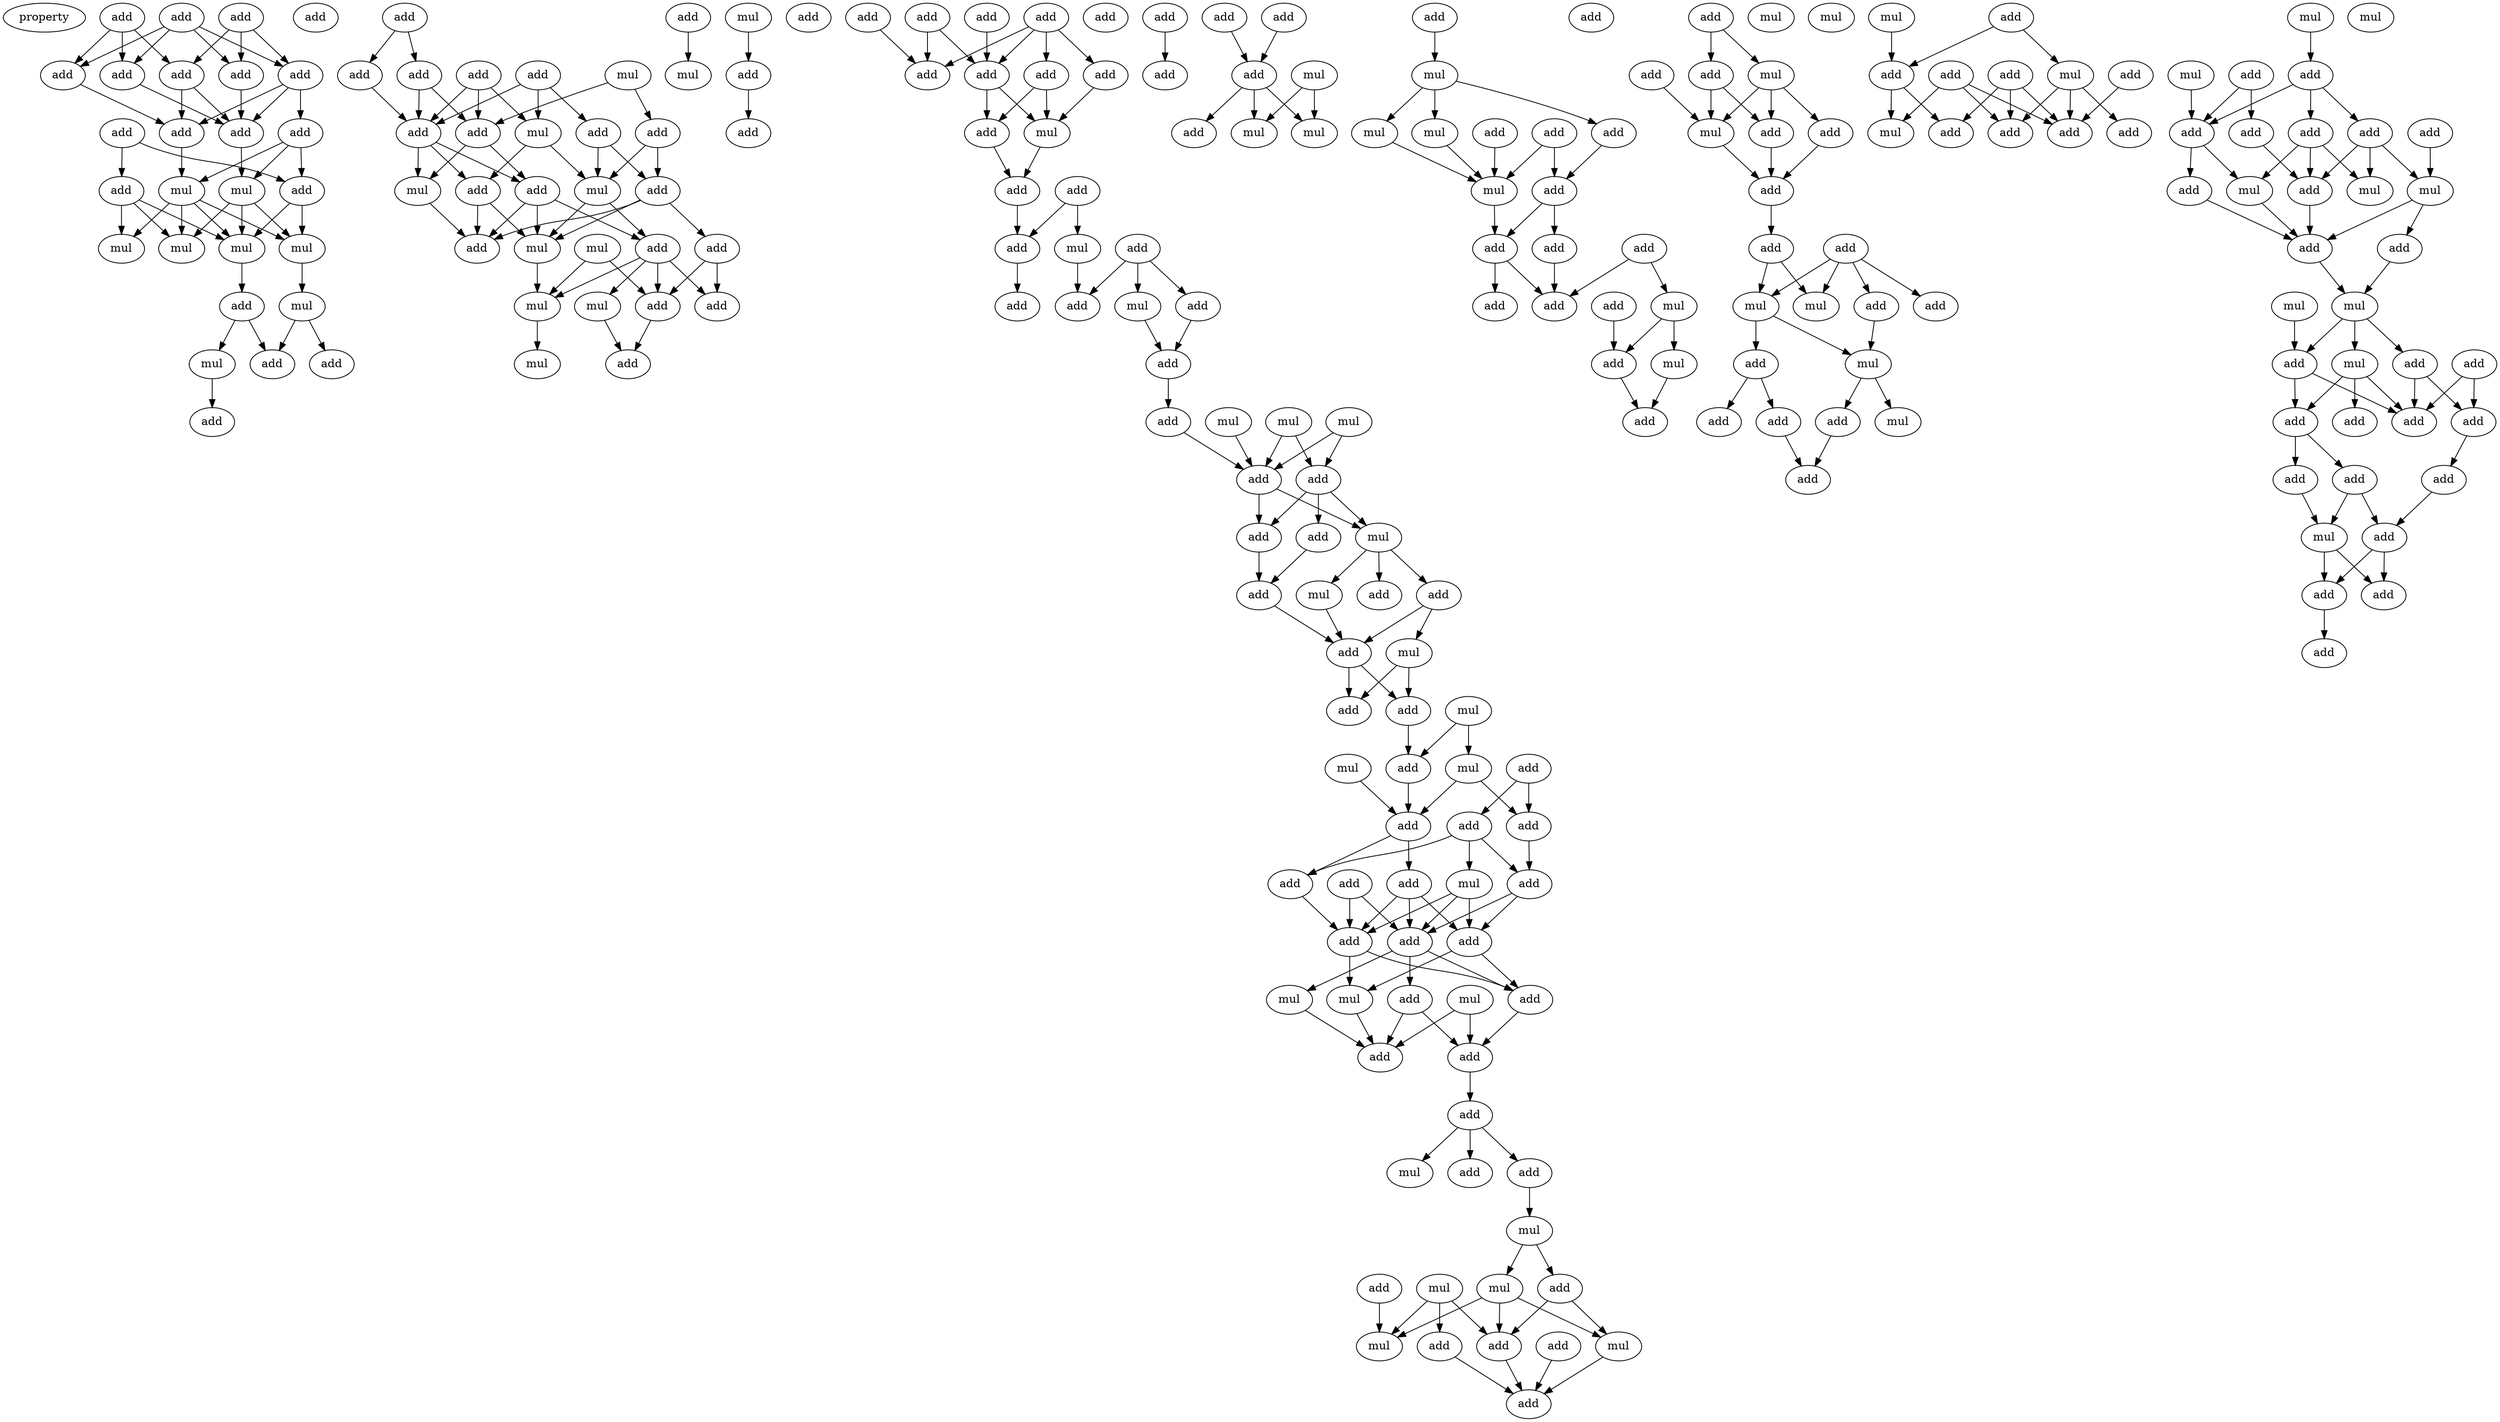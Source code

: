digraph {
    node [fontcolor=black]
    property [mul=2,lf=1.1]
    0 [ label = add ];
    1 [ label = add ];
    2 [ label = add ];
    3 [ label = add ];
    4 [ label = add ];
    5 [ label = add ];
    6 [ label = add ];
    7 [ label = add ];
    8 [ label = add ];
    9 [ label = add ];
    10 [ label = add ];
    11 [ label = add ];
    12 [ label = add ];
    13 [ label = mul ];
    14 [ label = add ];
    15 [ label = mul ];
    16 [ label = mul ];
    17 [ label = mul ];
    18 [ label = mul ];
    19 [ label = mul ];
    20 [ label = add ];
    21 [ label = add ];
    22 [ label = mul ];
    23 [ label = add ];
    24 [ label = mul ];
    25 [ label = add ];
    26 [ label = add ];
    27 [ label = add ];
    28 [ label = add ];
    29 [ label = add ];
    30 [ label = add ];
    31 [ label = mul ];
    32 [ label = add ];
    33 [ label = mul ];
    34 [ label = add ];
    35 [ label = add ];
    36 [ label = add ];
    37 [ label = add ];
    38 [ label = add ];
    39 [ label = mul ];
    40 [ label = add ];
    41 [ label = add ];
    42 [ label = mul ];
    43 [ label = add ];
    44 [ label = add ];
    45 [ label = mul ];
    46 [ label = mul ];
    47 [ label = add ];
    48 [ label = add ];
    49 [ label = mul ];
    50 [ label = mul ];
    51 [ label = add ];
    52 [ label = mul ];
    53 [ label = add ];
    54 [ label = add ];
    55 [ label = mul ];
    56 [ label = mul ];
    57 [ label = add ];
    58 [ label = add ];
    59 [ label = add ];
    60 [ label = add ];
    61 [ label = add ];
    62 [ label = add ];
    63 [ label = add ];
    64 [ label = add ];
    65 [ label = add ];
    66 [ label = add ];
    67 [ label = add ];
    68 [ label = add ];
    69 [ label = mul ];
    70 [ label = add ];
    71 [ label = add ];
    72 [ label = add ];
    73 [ label = mul ];
    74 [ label = add ];
    75 [ label = add ];
    76 [ label = add ];
    77 [ label = mul ];
    78 [ label = add ];
    79 [ label = add ];
    80 [ label = add ];
    81 [ label = mul ];
    82 [ label = mul ];
    83 [ label = mul ];
    84 [ label = add ];
    85 [ label = add ];
    86 [ label = add ];
    87 [ label = mul ];
    88 [ label = add ];
    89 [ label = add ];
    90 [ label = add ];
    91 [ label = mul ];
    92 [ label = add ];
    93 [ label = add ];
    94 [ label = mul ];
    95 [ label = add ];
    96 [ label = add ];
    97 [ label = mul ];
    98 [ label = add ];
    99 [ label = mul ];
    100 [ label = add ];
    101 [ label = mul ];
    102 [ label = add ];
    103 [ label = add ];
    104 [ label = add ];
    105 [ label = add ];
    106 [ label = add ];
    107 [ label = mul ];
    108 [ label = add ];
    109 [ label = add ];
    110 [ label = add ];
    111 [ label = add ];
    112 [ label = add ];
    113 [ label = mul ];
    114 [ label = add ];
    115 [ label = add ];
    116 [ label = mul ];
    117 [ label = mul ];
    118 [ label = add ];
    119 [ label = add ];
    120 [ label = add ];
    121 [ label = mul ];
    122 [ label = add ];
    123 [ label = add ];
    124 [ label = add ];
    125 [ label = mul ];
    126 [ label = mul ];
    127 [ label = mul ];
    128 [ label = add ];
    129 [ label = add ];
    130 [ label = add ];
    131 [ label = mul ];
    132 [ label = add ];
    133 [ label = mul ];
    134 [ label = add ];
    135 [ label = add ];
    136 [ label = add ];
    137 [ label = add ];
    138 [ label = add ];
    139 [ label = add ];
    140 [ label = add ];
    141 [ label = mul ];
    142 [ label = add ];
    143 [ label = add ];
    144 [ label = mul ];
    145 [ label = mul ];
    146 [ label = mul ];
    147 [ label = add ];
    148 [ label = mul ];
    149 [ label = mul ];
    150 [ label = add ];
    151 [ label = add ];
    152 [ label = add ];
    153 [ label = mul ];
    154 [ label = add ];
    155 [ label = add ];
    156 [ label = add ];
    157 [ label = add ];
    158 [ label = add ];
    159 [ label = add ];
    160 [ label = mul ];
    161 [ label = add ];
    162 [ label = mul ];
    163 [ label = add ];
    164 [ label = add ];
    165 [ label = add ];
    166 [ label = add ];
    167 [ label = mul ];
    168 [ label = add ];
    169 [ label = mul ];
    170 [ label = add ];
    171 [ label = add ];
    172 [ label = add ];
    173 [ label = add ];
    174 [ label = add ];
    175 [ label = mul ];
    176 [ label = add ];
    177 [ label = mul ];
    178 [ label = add ];
    179 [ label = mul ];
    180 [ label = add ];
    181 [ label = mul ];
    182 [ label = add ];
    183 [ label = add ];
    184 [ label = add ];
    185 [ label = mul ];
    186 [ label = mul ];
    187 [ label = add ];
    188 [ label = mul ];
    189 [ label = add ];
    190 [ label = mul ];
    191 [ label = add ];
    192 [ label = add ];
    193 [ label = add ];
    194 [ label = add ];
    195 [ label = mul ];
    196 [ label = add ];
    197 [ label = add ];
    198 [ label = add ];
    199 [ label = add ];
    200 [ label = mul ];
    201 [ label = add ];
    202 [ label = mul ];
    203 [ label = add ];
    204 [ label = add ];
    205 [ label = add ];
    206 [ label = add ];
    207 [ label = add ];
    208 [ label = add ];
    209 [ label = add ];
    210 [ label = add ];
    211 [ label = mul ];
    212 [ label = mul ];
    213 [ label = mul ];
    214 [ label = add ];
    215 [ label = add ];
    216 [ label = mul ];
    217 [ label = mul ];
    218 [ label = add ];
    219 [ label = add ];
    220 [ label = add ];
    221 [ label = mul ];
    222 [ label = add ];
    223 [ label = add ];
    224 [ label = add ];
    225 [ label = add ];
    226 [ label = add ];
    227 [ label = add ];
    228 [ label = add ];
    229 [ label = add ];
    230 [ label = mul ];
    231 [ label = add ];
    232 [ label = add ];
    233 [ label = mul ];
    234 [ label = add ];
    0 -> 3 [ name = 0 ];
    0 -> 5 [ name = 1 ];
    0 -> 7 [ name = 2 ];
    1 -> 3 [ name = 3 ];
    1 -> 4 [ name = 4 ];
    1 -> 6 [ name = 5 ];
    1 -> 7 [ name = 6 ];
    2 -> 4 [ name = 7 ];
    2 -> 5 [ name = 8 ];
    2 -> 6 [ name = 9 ];
    3 -> 9 [ name = 10 ];
    4 -> 8 [ name = 11 ];
    5 -> 8 [ name = 12 ];
    5 -> 9 [ name = 13 ];
    6 -> 9 [ name = 14 ];
    7 -> 8 [ name = 15 ];
    7 -> 9 [ name = 16 ];
    7 -> 11 [ name = 17 ];
    8 -> 13 [ name = 18 ];
    9 -> 15 [ name = 19 ];
    10 -> 12 [ name = 20 ];
    10 -> 14 [ name = 21 ];
    11 -> 12 [ name = 22 ];
    11 -> 13 [ name = 23 ];
    11 -> 15 [ name = 24 ];
    12 -> 18 [ name = 25 ];
    12 -> 19 [ name = 26 ];
    13 -> 16 [ name = 27 ];
    13 -> 17 [ name = 28 ];
    13 -> 18 [ name = 29 ];
    13 -> 19 [ name = 30 ];
    14 -> 16 [ name = 31 ];
    14 -> 17 [ name = 32 ];
    14 -> 19 [ name = 33 ];
    15 -> 17 [ name = 34 ];
    15 -> 18 [ name = 35 ];
    15 -> 19 [ name = 36 ];
    18 -> 22 [ name = 37 ];
    19 -> 21 [ name = 38 ];
    21 -> 24 [ name = 39 ];
    21 -> 25 [ name = 40 ];
    22 -> 23 [ name = 41 ];
    22 -> 25 [ name = 42 ];
    24 -> 26 [ name = 43 ];
    27 -> 30 [ name = 44 ];
    27 -> 32 [ name = 45 ];
    28 -> 33 [ name = 46 ];
    28 -> 35 [ name = 47 ];
    28 -> 36 [ name = 48 ];
    29 -> 33 [ name = 49 ];
    29 -> 36 [ name = 50 ];
    29 -> 37 [ name = 51 ];
    30 -> 36 [ name = 52 ];
    30 -> 37 [ name = 53 ];
    31 -> 34 [ name = 54 ];
    31 -> 37 [ name = 55 ];
    32 -> 36 [ name = 56 ];
    33 -> 40 [ name = 57 ];
    33 -> 42 [ name = 58 ];
    34 -> 41 [ name = 59 ];
    34 -> 42 [ name = 60 ];
    35 -> 41 [ name = 61 ];
    35 -> 42 [ name = 62 ];
    36 -> 38 [ name = 63 ];
    36 -> 39 [ name = 64 ];
    36 -> 40 [ name = 65 ];
    37 -> 38 [ name = 66 ];
    37 -> 39 [ name = 67 ];
    38 -> 43 [ name = 68 ];
    38 -> 44 [ name = 69 ];
    38 -> 45 [ name = 70 ];
    39 -> 43 [ name = 71 ];
    40 -> 43 [ name = 72 ];
    40 -> 45 [ name = 73 ];
    41 -> 43 [ name = 74 ];
    41 -> 45 [ name = 75 ];
    41 -> 47 [ name = 76 ];
    42 -> 44 [ name = 77 ];
    42 -> 45 [ name = 78 ];
    44 -> 48 [ name = 79 ];
    44 -> 49 [ name = 80 ];
    44 -> 50 [ name = 81 ];
    44 -> 51 [ name = 82 ];
    45 -> 50 [ name = 83 ];
    46 -> 50 [ name = 84 ];
    46 -> 51 [ name = 85 ];
    47 -> 48 [ name = 86 ];
    47 -> 51 [ name = 87 ];
    49 -> 53 [ name = 88 ];
    50 -> 52 [ name = 89 ];
    51 -> 53 [ name = 90 ];
    54 -> 56 [ name = 91 ];
    55 -> 58 [ name = 92 ];
    58 -> 62 [ name = 93 ];
    59 -> 65 [ name = 94 ];
    59 -> 67 [ name = 95 ];
    60 -> 67 [ name = 96 ];
    61 -> 64 [ name = 97 ];
    61 -> 65 [ name = 98 ];
    61 -> 66 [ name = 99 ];
    61 -> 67 [ name = 100 ];
    63 -> 65 [ name = 101 ];
    64 -> 69 [ name = 102 ];
    65 -> 68 [ name = 103 ];
    65 -> 69 [ name = 104 ];
    66 -> 68 [ name = 105 ];
    66 -> 69 [ name = 106 ];
    68 -> 70 [ name = 107 ];
    69 -> 70 [ name = 108 ];
    70 -> 74 [ name = 109 ];
    71 -> 73 [ name = 110 ];
    71 -> 74 [ name = 111 ];
    72 -> 76 [ name = 112 ];
    72 -> 77 [ name = 113 ];
    72 -> 78 [ name = 114 ];
    73 -> 76 [ name = 115 ];
    74 -> 75 [ name = 116 ];
    77 -> 79 [ name = 117 ];
    78 -> 79 [ name = 118 ];
    79 -> 80 [ name = 119 ];
    80 -> 85 [ name = 120 ];
    81 -> 85 [ name = 121 ];
    82 -> 84 [ name = 122 ];
    82 -> 85 [ name = 123 ];
    83 -> 84 [ name = 124 ];
    83 -> 85 [ name = 125 ];
    84 -> 86 [ name = 126 ];
    84 -> 87 [ name = 127 ];
    84 -> 88 [ name = 128 ];
    85 -> 87 [ name = 129 ];
    85 -> 88 [ name = 130 ];
    86 -> 90 [ name = 131 ];
    87 -> 89 [ name = 132 ];
    87 -> 91 [ name = 133 ];
    87 -> 92 [ name = 134 ];
    88 -> 90 [ name = 135 ];
    89 -> 93 [ name = 136 ];
    89 -> 94 [ name = 137 ];
    90 -> 93 [ name = 138 ];
    91 -> 93 [ name = 139 ];
    93 -> 95 [ name = 140 ];
    93 -> 96 [ name = 141 ];
    94 -> 95 [ name = 142 ];
    94 -> 96 [ name = 143 ];
    96 -> 100 [ name = 144 ];
    97 -> 100 [ name = 145 ];
    97 -> 101 [ name = 146 ];
    98 -> 102 [ name = 147 ];
    98 -> 104 [ name = 148 ];
    99 -> 103 [ name = 149 ];
    100 -> 103 [ name = 150 ];
    101 -> 103 [ name = 151 ];
    101 -> 104 [ name = 152 ];
    102 -> 106 [ name = 153 ];
    102 -> 107 [ name = 154 ];
    102 -> 108 [ name = 155 ];
    103 -> 108 [ name = 156 ];
    103 -> 109 [ name = 157 ];
    104 -> 106 [ name = 158 ];
    105 -> 110 [ name = 159 ];
    105 -> 111 [ name = 160 ];
    106 -> 110 [ name = 161 ];
    106 -> 112 [ name = 162 ];
    107 -> 110 [ name = 163 ];
    107 -> 111 [ name = 164 ];
    107 -> 112 [ name = 165 ];
    108 -> 111 [ name = 166 ];
    109 -> 110 [ name = 167 ];
    109 -> 111 [ name = 168 ];
    109 -> 112 [ name = 169 ];
    110 -> 113 [ name = 170 ];
    110 -> 114 [ name = 171 ];
    110 -> 115 [ name = 172 ];
    111 -> 114 [ name = 173 ];
    111 -> 117 [ name = 174 ];
    112 -> 114 [ name = 175 ];
    112 -> 117 [ name = 176 ];
    113 -> 118 [ name = 177 ];
    114 -> 119 [ name = 178 ];
    115 -> 118 [ name = 179 ];
    115 -> 119 [ name = 180 ];
    116 -> 118 [ name = 181 ];
    116 -> 119 [ name = 182 ];
    117 -> 118 [ name = 183 ];
    119 -> 120 [ name = 184 ];
    120 -> 121 [ name = 185 ];
    120 -> 123 [ name = 186 ];
    120 -> 124 [ name = 187 ];
    124 -> 125 [ name = 188 ];
    125 -> 126 [ name = 189 ];
    125 -> 128 [ name = 190 ];
    126 -> 130 [ name = 191 ];
    126 -> 131 [ name = 192 ];
    126 -> 133 [ name = 193 ];
    127 -> 130 [ name = 194 ];
    127 -> 132 [ name = 195 ];
    127 -> 133 [ name = 196 ];
    128 -> 130 [ name = 197 ];
    128 -> 131 [ name = 198 ];
    129 -> 133 [ name = 199 ];
    130 -> 135 [ name = 200 ];
    131 -> 135 [ name = 201 ];
    132 -> 135 [ name = 202 ];
    134 -> 135 [ name = 203 ];
    136 -> 137 [ name = 204 ];
    138 -> 140 [ name = 205 ];
    139 -> 140 [ name = 206 ];
    140 -> 142 [ name = 207 ];
    140 -> 144 [ name = 208 ];
    140 -> 145 [ name = 209 ];
    141 -> 144 [ name = 210 ];
    141 -> 145 [ name = 211 ];
    143 -> 146 [ name = 212 ];
    146 -> 148 [ name = 213 ];
    146 -> 149 [ name = 214 ];
    146 -> 150 [ name = 215 ];
    147 -> 152 [ name = 216 ];
    147 -> 153 [ name = 217 ];
    148 -> 153 [ name = 218 ];
    149 -> 153 [ name = 219 ];
    150 -> 152 [ name = 220 ];
    151 -> 153 [ name = 221 ];
    152 -> 155 [ name = 222 ];
    152 -> 156 [ name = 223 ];
    153 -> 155 [ name = 224 ];
    154 -> 159 [ name = 225 ];
    154 -> 160 [ name = 226 ];
    155 -> 157 [ name = 227 ];
    155 -> 159 [ name = 228 ];
    156 -> 159 [ name = 229 ];
    158 -> 161 [ name = 230 ];
    160 -> 161 [ name = 231 ];
    160 -> 162 [ name = 232 ];
    161 -> 163 [ name = 233 ];
    162 -> 163 [ name = 234 ];
    165 -> 166 [ name = 235 ];
    165 -> 167 [ name = 236 ];
    166 -> 169 [ name = 237 ];
    166 -> 171 [ name = 238 ];
    167 -> 169 [ name = 239 ];
    167 -> 170 [ name = 240 ];
    167 -> 171 [ name = 241 ];
    168 -> 169 [ name = 242 ];
    169 -> 172 [ name = 243 ];
    170 -> 172 [ name = 244 ];
    171 -> 172 [ name = 245 ];
    172 -> 173 [ name = 246 ];
    173 -> 177 [ name = 247 ];
    173 -> 179 [ name = 248 ];
    174 -> 176 [ name = 249 ];
    174 -> 177 [ name = 250 ];
    174 -> 178 [ name = 251 ];
    174 -> 179 [ name = 252 ];
    176 -> 181 [ name = 253 ];
    177 -> 180 [ name = 254 ];
    177 -> 181 [ name = 255 ];
    180 -> 183 [ name = 256 ];
    180 -> 184 [ name = 257 ];
    181 -> 182 [ name = 258 ];
    181 -> 186 [ name = 259 ];
    182 -> 187 [ name = 260 ];
    184 -> 187 [ name = 261 ];
    188 -> 194 [ name = 262 ];
    189 -> 190 [ name = 263 ];
    189 -> 194 [ name = 264 ];
    190 -> 196 [ name = 265 ];
    190 -> 197 [ name = 266 ];
    190 -> 199 [ name = 267 ];
    191 -> 196 [ name = 268 ];
    191 -> 198 [ name = 269 ];
    191 -> 199 [ name = 270 ];
    192 -> 196 [ name = 271 ];
    193 -> 195 [ name = 272 ];
    193 -> 196 [ name = 273 ];
    193 -> 199 [ name = 274 ];
    194 -> 195 [ name = 275 ];
    194 -> 198 [ name = 276 ];
    200 -> 201 [ name = 277 ];
    201 -> 204 [ name = 278 ];
    201 -> 205 [ name = 279 ];
    201 -> 207 [ name = 280 ];
    202 -> 204 [ name = 281 ];
    203 -> 204 [ name = 282 ];
    203 -> 208 [ name = 283 ];
    204 -> 210 [ name = 284 ];
    204 -> 212 [ name = 285 ];
    205 -> 209 [ name = 286 ];
    205 -> 211 [ name = 287 ];
    205 -> 213 [ name = 288 ];
    206 -> 213 [ name = 289 ];
    207 -> 209 [ name = 290 ];
    207 -> 211 [ name = 291 ];
    207 -> 212 [ name = 292 ];
    208 -> 209 [ name = 293 ];
    209 -> 214 [ name = 294 ];
    210 -> 214 [ name = 295 ];
    212 -> 214 [ name = 296 ];
    213 -> 214 [ name = 297 ];
    213 -> 215 [ name = 298 ];
    214 -> 216 [ name = 299 ];
    215 -> 216 [ name = 300 ];
    216 -> 218 [ name = 301 ];
    216 -> 219 [ name = 302 ];
    216 -> 221 [ name = 303 ];
    217 -> 219 [ name = 304 ];
    218 -> 222 [ name = 305 ];
    218 -> 224 [ name = 306 ];
    219 -> 223 [ name = 307 ];
    219 -> 224 [ name = 308 ];
    220 -> 222 [ name = 309 ];
    220 -> 224 [ name = 310 ];
    221 -> 223 [ name = 311 ];
    221 -> 224 [ name = 312 ];
    221 -> 225 [ name = 313 ];
    222 -> 226 [ name = 314 ];
    223 -> 227 [ name = 315 ];
    223 -> 228 [ name = 316 ];
    226 -> 229 [ name = 317 ];
    227 -> 230 [ name = 318 ];
    228 -> 229 [ name = 319 ];
    228 -> 230 [ name = 320 ];
    229 -> 231 [ name = 321 ];
    229 -> 232 [ name = 322 ];
    230 -> 231 [ name = 323 ];
    230 -> 232 [ name = 324 ];
    231 -> 234 [ name = 325 ];
}
